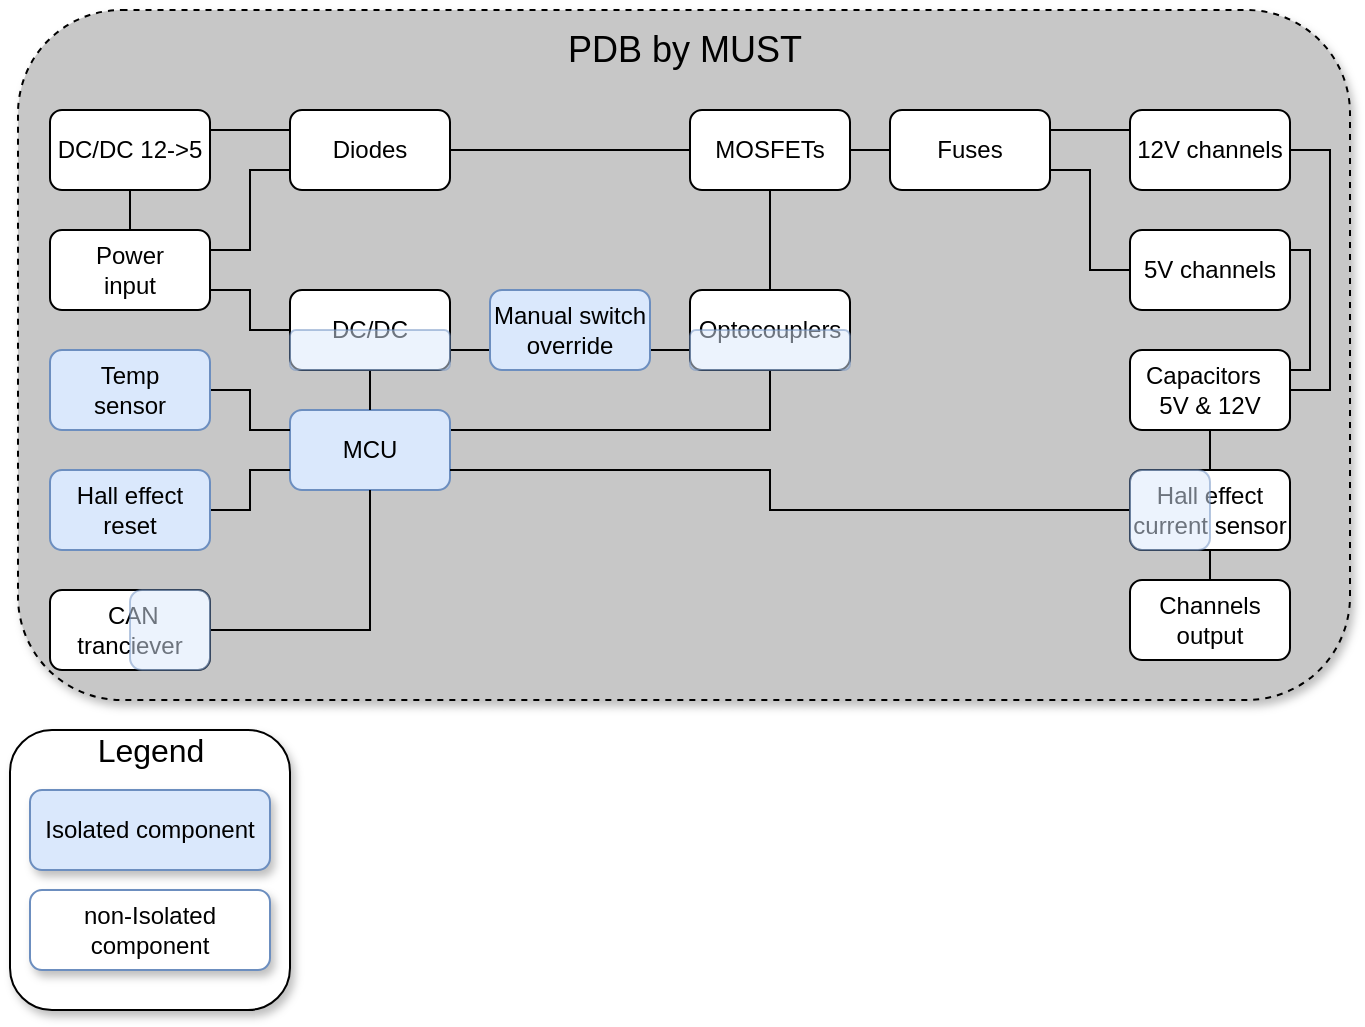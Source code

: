 <mxfile version="13.10.2" type="github">
  <diagram id="mOb9kf1dEFKgJrMuP9Ut" name="Page-1">
    <mxGraphModel dx="1422" dy="831" grid="1" gridSize="10" guides="1" tooltips="1" connect="1" arrows="1" fold="1" page="1" pageScale="1" pageWidth="827" pageHeight="1169" math="0" shadow="0">
      <root>
        <mxCell id="0" />
        <mxCell id="1" parent="0" />
        <mxCell id="WhEAyp4Lanr-WaNayqxS-29" value="" style="rounded=1;whiteSpace=wrap;html=1;dashed=1;fillColor=#C7C7C7;shadow=1;" parent="1" vertex="1">
          <mxGeometry x="44" y="260" width="666" height="345" as="geometry" />
        </mxCell>
        <mxCell id="WhEAyp4Lanr-WaNayqxS-4" style="edgeStyle=orthogonalEdgeStyle;rounded=0;orthogonalLoop=1;jettySize=auto;html=1;exitX=1;exitY=0.25;exitDx=0;exitDy=0;entryX=0.5;entryY=1;entryDx=0;entryDy=0;endArrow=none;endFill=0;" parent="1" source="M4zJr3y5VQ9-pN1_80o7-2" target="jy2dtfiHnZVBwJ6IzQmm-30" edge="1">
          <mxGeometry relative="1" as="geometry" />
        </mxCell>
        <mxCell id="M4zJr3y5VQ9-pN1_80o7-2" value="&lt;div&gt;MCU&lt;/div&gt;" style="rounded=1;whiteSpace=wrap;html=1;fillColor=#dae8fc;strokeColor=#6c8ebf;" parent="1" vertex="1">
          <mxGeometry x="180" y="460" width="80" height="40" as="geometry" />
        </mxCell>
        <mxCell id="WhEAyp4Lanr-WaNayqxS-51" style="edgeStyle=orthogonalEdgeStyle;rounded=0;orthogonalLoop=1;jettySize=auto;html=1;exitX=1;exitY=0.25;exitDx=0;exitDy=0;entryX=0;entryY=0.25;entryDx=0;entryDy=0;endArrow=none;endFill=0;" parent="1" source="M4zJr3y5VQ9-pN1_80o7-3" target="M4zJr3y5VQ9-pN1_80o7-14" edge="1">
          <mxGeometry relative="1" as="geometry" />
        </mxCell>
        <mxCell id="WhEAyp4Lanr-WaNayqxS-52" style="edgeStyle=orthogonalEdgeStyle;rounded=0;orthogonalLoop=1;jettySize=auto;html=1;exitX=1;exitY=0.75;exitDx=0;exitDy=0;entryX=0;entryY=0.5;entryDx=0;entryDy=0;endArrow=none;endFill=0;" parent="1" source="M4zJr3y5VQ9-pN1_80o7-3" target="M4zJr3y5VQ9-pN1_80o7-15" edge="1">
          <mxGeometry relative="1" as="geometry" />
        </mxCell>
        <mxCell id="M4zJr3y5VQ9-pN1_80o7-3" value="Fuses" style="rounded=1;whiteSpace=wrap;html=1;" parent="1" vertex="1">
          <mxGeometry x="480" y="310" width="80" height="40" as="geometry" />
        </mxCell>
        <mxCell id="WhEAyp4Lanr-WaNayqxS-26" style="edgeStyle=orthogonalEdgeStyle;rounded=0;orthogonalLoop=1;jettySize=auto;html=1;exitX=0;exitY=0.5;exitDx=0;exitDy=0;entryX=1;entryY=0.75;entryDx=0;entryDy=0;endArrow=none;endFill=0;" parent="1" source="M4zJr3y5VQ9-pN1_80o7-4" target="M4zJr3y5VQ9-pN1_80o7-2" edge="1">
          <mxGeometry relative="1" as="geometry">
            <Array as="points">
              <mxPoint x="420" y="510" />
              <mxPoint x="420" y="490" />
            </Array>
          </mxGeometry>
        </mxCell>
        <mxCell id="-dSVKsSqL4IivNA1f1fU-2" style="edgeStyle=orthogonalEdgeStyle;rounded=0;orthogonalLoop=1;jettySize=auto;html=1;exitX=0.5;exitY=1;exitDx=0;exitDy=0;endArrow=none;endFill=0;entryX=0.5;entryY=0;entryDx=0;entryDy=0;" parent="1" source="M4zJr3y5VQ9-pN1_80o7-4" target="WhEAyp4Lanr-WaNayqxS-17" edge="1">
          <mxGeometry relative="1" as="geometry">
            <mxPoint x="580" y="550" as="targetPoint" />
            <Array as="points">
              <mxPoint x="640" y="540" />
              <mxPoint x="640" y="540" />
            </Array>
          </mxGeometry>
        </mxCell>
        <mxCell id="M4zJr3y5VQ9-pN1_80o7-4" value="&lt;div&gt;Hall effect&lt;/div&gt;&lt;div&gt;current sensor&lt;/div&gt;" style="rounded=1;whiteSpace=wrap;html=1;" parent="1" vertex="1">
          <mxGeometry x="600" y="490" width="80" height="40" as="geometry" />
        </mxCell>
        <mxCell id="WhEAyp4Lanr-WaNayqxS-49" style="edgeStyle=orthogonalEdgeStyle;rounded=0;orthogonalLoop=1;jettySize=auto;html=1;exitX=1;exitY=0.25;exitDx=0;exitDy=0;entryX=0;entryY=0.25;entryDx=0;entryDy=0;endArrow=none;endFill=0;" parent="1" source="M4zJr3y5VQ9-pN1_80o7-6" target="M4zJr3y5VQ9-pN1_80o7-7" edge="1">
          <mxGeometry relative="1" as="geometry" />
        </mxCell>
        <mxCell id="M4zJr3y5VQ9-pN1_80o7-6" value="DC/DC 12-&amp;gt;5" style="rounded=1;whiteSpace=wrap;html=1;" parent="1" vertex="1">
          <mxGeometry x="60" y="310" width="80" height="40" as="geometry" />
        </mxCell>
        <mxCell id="WhEAyp4Lanr-WaNayqxS-54" style="edgeStyle=orthogonalEdgeStyle;rounded=0;orthogonalLoop=1;jettySize=auto;html=1;exitX=1;exitY=0.5;exitDx=0;exitDy=0;entryX=0;entryY=0.5;entryDx=0;entryDy=0;endArrow=none;endFill=0;" parent="1" source="M4zJr3y5VQ9-pN1_80o7-7" target="WhEAyp4Lanr-WaNayqxS-46" edge="1">
          <mxGeometry relative="1" as="geometry" />
        </mxCell>
        <mxCell id="M4zJr3y5VQ9-pN1_80o7-7" value="Diodes" style="rounded=1;whiteSpace=wrap;html=1;" parent="1" vertex="1">
          <mxGeometry x="180" y="310" width="80" height="40" as="geometry" />
        </mxCell>
        <mxCell id="WhEAyp4Lanr-WaNayqxS-53" style="edgeStyle=orthogonalEdgeStyle;rounded=0;orthogonalLoop=1;jettySize=auto;html=1;exitX=0.5;exitY=0;exitDx=0;exitDy=0;entryX=0.5;entryY=1;entryDx=0;entryDy=0;endArrow=none;endFill=0;" parent="1" source="M4zJr3y5VQ9-pN1_80o7-9" target="WhEAyp4Lanr-WaNayqxS-46" edge="1">
          <mxGeometry relative="1" as="geometry" />
        </mxCell>
        <mxCell id="M4zJr3y5VQ9-pN1_80o7-9" value="Optocouplers" style="rounded=1;whiteSpace=wrap;html=1;" parent="1" vertex="1">
          <mxGeometry x="380" y="400" width="80" height="40" as="geometry" />
        </mxCell>
        <mxCell id="WhEAyp4Lanr-WaNayqxS-27" style="edgeStyle=orthogonalEdgeStyle;rounded=0;orthogonalLoop=1;jettySize=auto;html=1;exitX=1;exitY=0.5;exitDx=0;exitDy=0;entryX=0;entryY=0.25;entryDx=0;entryDy=0;endArrow=none;endFill=0;" parent="1" source="M4zJr3y5VQ9-pN1_80o7-10" target="M4zJr3y5VQ9-pN1_80o7-2" edge="1">
          <mxGeometry relative="1" as="geometry" />
        </mxCell>
        <mxCell id="M4zJr3y5VQ9-pN1_80o7-10" value="&lt;div&gt;Temp&lt;/div&gt;&lt;div&gt;sensor&lt;br&gt;&lt;/div&gt;" style="rounded=1;whiteSpace=wrap;html=1;fillColor=#dae8fc;strokeColor=#6c8ebf;" parent="1" vertex="1">
          <mxGeometry x="60" y="430" width="80" height="40" as="geometry" />
        </mxCell>
        <mxCell id="WhEAyp4Lanr-WaNayqxS-3" style="edgeStyle=orthogonalEdgeStyle;rounded=0;orthogonalLoop=1;jettySize=auto;html=1;exitX=0.5;exitY=1;exitDx=0;exitDy=0;entryX=0.5;entryY=0;entryDx=0;entryDy=0;endArrow=none;endFill=0;" parent="1" source="M4zJr3y5VQ9-pN1_80o7-11" target="M4zJr3y5VQ9-pN1_80o7-2" edge="1">
          <mxGeometry relative="1" as="geometry" />
        </mxCell>
        <mxCell id="WhEAyp4Lanr-WaNayqxS-14" style="edgeStyle=orthogonalEdgeStyle;rounded=0;orthogonalLoop=1;jettySize=auto;html=1;exitX=1;exitY=0.5;exitDx=0;exitDy=0;entryX=0;entryY=0.5;entryDx=0;entryDy=0;endArrow=none;endFill=0;" parent="1" source="M4zJr3y5VQ9-pN1_80o7-11" target="WhEAyp4Lanr-WaNayqxS-13" edge="1">
          <mxGeometry relative="1" as="geometry">
            <Array as="points">
              <mxPoint x="260" y="430" />
              <mxPoint x="280" y="430" />
            </Array>
          </mxGeometry>
        </mxCell>
        <mxCell id="M4zJr3y5VQ9-pN1_80o7-11" value="&lt;div&gt;DC/DC&lt;br&gt;&lt;/div&gt;" style="rounded=1;whiteSpace=wrap;html=1;" parent="1" vertex="1">
          <mxGeometry x="180" y="400" width="80" height="40" as="geometry" />
        </mxCell>
        <mxCell id="WhEAyp4Lanr-WaNayqxS-2" style="edgeStyle=orthogonalEdgeStyle;rounded=0;orthogonalLoop=1;jettySize=auto;html=1;exitX=1;exitY=0.75;exitDx=0;exitDy=0;entryX=0;entryY=0.5;entryDx=0;entryDy=0;endArrow=none;endFill=0;" parent="1" source="M4zJr3y5VQ9-pN1_80o7-12" target="M4zJr3y5VQ9-pN1_80o7-11" edge="1">
          <mxGeometry relative="1" as="geometry" />
        </mxCell>
        <mxCell id="WhEAyp4Lanr-WaNayqxS-48" style="edgeStyle=orthogonalEdgeStyle;rounded=0;orthogonalLoop=1;jettySize=auto;html=1;exitX=0.5;exitY=0;exitDx=0;exitDy=0;entryX=0.5;entryY=1;entryDx=0;entryDy=0;endArrow=none;endFill=0;" parent="1" source="M4zJr3y5VQ9-pN1_80o7-12" target="M4zJr3y5VQ9-pN1_80o7-6" edge="1">
          <mxGeometry relative="1" as="geometry" />
        </mxCell>
        <mxCell id="WhEAyp4Lanr-WaNayqxS-50" style="edgeStyle=orthogonalEdgeStyle;rounded=0;orthogonalLoop=1;jettySize=auto;html=1;exitX=1;exitY=0.25;exitDx=0;exitDy=0;entryX=0;entryY=0.75;entryDx=0;entryDy=0;endArrow=none;endFill=0;" parent="1" source="M4zJr3y5VQ9-pN1_80o7-12" target="M4zJr3y5VQ9-pN1_80o7-7" edge="1">
          <mxGeometry relative="1" as="geometry" />
        </mxCell>
        <mxCell id="M4zJr3y5VQ9-pN1_80o7-12" value="&lt;div&gt;Power&lt;/div&gt;&lt;div&gt;input&lt;br&gt;&lt;/div&gt;" style="rounded=1;whiteSpace=wrap;html=1;" parent="1" vertex="1">
          <mxGeometry x="60" y="370" width="80" height="40" as="geometry" />
        </mxCell>
        <mxCell id="WhEAyp4Lanr-WaNayqxS-39" style="edgeStyle=orthogonalEdgeStyle;rounded=0;orthogonalLoop=1;jettySize=auto;html=1;exitX=1;exitY=0.5;exitDx=0;exitDy=0;entryX=1;entryY=0.5;entryDx=0;entryDy=0;endArrow=none;endFill=0;" parent="1" source="M4zJr3y5VQ9-pN1_80o7-14" target="WhEAyp4Lanr-WaNayqxS-24" edge="1">
          <mxGeometry relative="1" as="geometry" />
        </mxCell>
        <mxCell id="M4zJr3y5VQ9-pN1_80o7-14" value="12V channels" style="rounded=1;whiteSpace=wrap;html=1;" parent="1" vertex="1">
          <mxGeometry x="600" y="310" width="80" height="40" as="geometry" />
        </mxCell>
        <mxCell id="WhEAyp4Lanr-WaNayqxS-38" style="edgeStyle=orthogonalEdgeStyle;rounded=0;orthogonalLoop=1;jettySize=auto;html=1;exitX=1;exitY=0.5;exitDx=0;exitDy=0;entryX=1;entryY=0.25;entryDx=0;entryDy=0;endArrow=none;endFill=0;" parent="1" source="M4zJr3y5VQ9-pN1_80o7-15" target="WhEAyp4Lanr-WaNayqxS-24" edge="1">
          <mxGeometry relative="1" as="geometry">
            <Array as="points">
              <mxPoint x="680" y="380" />
              <mxPoint x="690" y="380" />
              <mxPoint x="690" y="440" />
            </Array>
          </mxGeometry>
        </mxCell>
        <mxCell id="M4zJr3y5VQ9-pN1_80o7-15" value="5V channels" style="rounded=1;whiteSpace=wrap;html=1;" parent="1" vertex="1">
          <mxGeometry x="600" y="370" width="80" height="40" as="geometry" />
        </mxCell>
        <mxCell id="WhEAyp4Lanr-WaNayqxS-15" style="edgeStyle=orthogonalEdgeStyle;rounded=0;orthogonalLoop=1;jettySize=auto;html=1;exitX=1;exitY=0.75;exitDx=0;exitDy=0;entryX=0;entryY=0.5;entryDx=0;entryDy=0;endArrow=none;endFill=0;" parent="1" source="WhEAyp4Lanr-WaNayqxS-13" target="jy2dtfiHnZVBwJ6IzQmm-30" edge="1">
          <mxGeometry relative="1" as="geometry">
            <Array as="points">
              <mxPoint x="370" y="430" />
              <mxPoint x="370" y="430" />
            </Array>
          </mxGeometry>
        </mxCell>
        <mxCell id="WhEAyp4Lanr-WaNayqxS-13" value="&lt;div&gt;Manual switch override&lt;/div&gt;" style="rounded=1;whiteSpace=wrap;html=1;fillColor=#dae8fc;strokeColor=#6c8ebf;" parent="1" vertex="1">
          <mxGeometry x="280" y="400" width="80" height="40" as="geometry" />
        </mxCell>
        <mxCell id="WhEAyp4Lanr-WaNayqxS-17" value="&lt;div&gt;Channels&lt;/div&gt;&lt;div&gt;output&lt;/div&gt;" style="rounded=1;whiteSpace=wrap;html=1;" parent="1" vertex="1">
          <mxGeometry x="600" y="545" width="80" height="40" as="geometry" />
        </mxCell>
        <mxCell id="WhEAyp4Lanr-WaNayqxS-28" style="edgeStyle=orthogonalEdgeStyle;rounded=0;orthogonalLoop=1;jettySize=auto;html=1;exitX=1;exitY=0.5;exitDx=0;exitDy=0;entryX=0.5;entryY=1;entryDx=0;entryDy=0;endArrow=none;endFill=0;" parent="1" source="WhEAyp4Lanr-WaNayqxS-22" target="M4zJr3y5VQ9-pN1_80o7-2" edge="1">
          <mxGeometry relative="1" as="geometry" />
        </mxCell>
        <mxCell id="WhEAyp4Lanr-WaNayqxS-22" value="&lt;div&gt;&amp;nbsp;CAN tranciever&lt;br&gt;&lt;/div&gt;" style="rounded=1;whiteSpace=wrap;html=1;" parent="1" vertex="1">
          <mxGeometry x="60" y="550" width="80" height="40" as="geometry" />
        </mxCell>
        <mxCell id="-dSVKsSqL4IivNA1f1fU-1" style="edgeStyle=orthogonalEdgeStyle;rounded=0;orthogonalLoop=1;jettySize=auto;html=1;exitX=0.5;exitY=1;exitDx=0;exitDy=0;entryX=0.5;entryY=0;entryDx=0;entryDy=0;endArrow=none;endFill=0;" parent="1" source="WhEAyp4Lanr-WaNayqxS-24" target="M4zJr3y5VQ9-pN1_80o7-4" edge="1">
          <mxGeometry relative="1" as="geometry" />
        </mxCell>
        <mxCell id="WhEAyp4Lanr-WaNayqxS-24" value="&lt;div&gt;Capacitors&amp;nbsp;&amp;nbsp; 5V &amp;amp; 12V&lt;br&gt;&lt;/div&gt;" style="rounded=1;whiteSpace=wrap;html=1;" parent="1" vertex="1">
          <mxGeometry x="600" y="430" width="80" height="40" as="geometry" />
        </mxCell>
        <mxCell id="WhEAyp4Lanr-WaNayqxS-30" value="&lt;font style=&quot;font-size: 18px&quot;&gt;PDB by MUST&lt;/font&gt;" style="text;html=1;align=center;verticalAlign=middle;resizable=0;points=[];autosize=1;" parent="1" vertex="1">
          <mxGeometry x="312" y="270" width="130" height="20" as="geometry" />
        </mxCell>
        <mxCell id="WhEAyp4Lanr-WaNayqxS-32" style="edgeStyle=orthogonalEdgeStyle;rounded=0;orthogonalLoop=1;jettySize=auto;html=1;exitX=1;exitY=0.5;exitDx=0;exitDy=0;entryX=0;entryY=0.75;entryDx=0;entryDy=0;endArrow=none;endFill=0;" parent="1" source="WhEAyp4Lanr-WaNayqxS-31" target="M4zJr3y5VQ9-pN1_80o7-2" edge="1">
          <mxGeometry relative="1" as="geometry" />
        </mxCell>
        <mxCell id="WhEAyp4Lanr-WaNayqxS-31" value="Hall effect reset" style="rounded=1;whiteSpace=wrap;html=1;fillColor=#dae8fc;strokeColor=#6c8ebf;" parent="1" vertex="1">
          <mxGeometry x="60" y="490" width="80" height="40" as="geometry" />
        </mxCell>
        <mxCell id="WhEAyp4Lanr-WaNayqxS-55" style="edgeStyle=orthogonalEdgeStyle;rounded=0;orthogonalLoop=1;jettySize=auto;html=1;exitX=1;exitY=0.5;exitDx=0;exitDy=0;entryX=0;entryY=0.5;entryDx=0;entryDy=0;endArrow=none;endFill=0;" parent="1" source="WhEAyp4Lanr-WaNayqxS-46" target="M4zJr3y5VQ9-pN1_80o7-3" edge="1">
          <mxGeometry relative="1" as="geometry" />
        </mxCell>
        <mxCell id="WhEAyp4Lanr-WaNayqxS-46" value="MOSFETs" style="rounded=1;whiteSpace=wrap;html=1;" parent="1" vertex="1">
          <mxGeometry x="380" y="310" width="80" height="40" as="geometry" />
        </mxCell>
        <mxCell id="jy2dtfiHnZVBwJ6IzQmm-29" value="" style="rounded=1;whiteSpace=wrap;html=1;fillColor=#dae8fc;strokeColor=#6c8ebf;opacity=50;" vertex="1" parent="1">
          <mxGeometry x="100" y="550" width="40" height="40" as="geometry" />
        </mxCell>
        <mxCell id="jy2dtfiHnZVBwJ6IzQmm-30" value="" style="rounded=1;whiteSpace=wrap;html=1;fillColor=#dae8fc;strokeColor=#6c8ebf;glass=0;shadow=0;opacity=50;" vertex="1" parent="1">
          <mxGeometry x="380" y="420" width="80" height="20" as="geometry" />
        </mxCell>
        <mxCell id="jy2dtfiHnZVBwJ6IzQmm-31" value="" style="rounded=1;whiteSpace=wrap;html=1;fillColor=#dae8fc;strokeColor=#6c8ebf;opacity=50;" vertex="1" parent="1">
          <mxGeometry x="600" y="490" width="40" height="40" as="geometry" />
        </mxCell>
        <mxCell id="jy2dtfiHnZVBwJ6IzQmm-32" value="" style="rounded=1;whiteSpace=wrap;html=1;fillColor=#dae8fc;strokeColor=#6c8ebf;glass=0;shadow=0;opacity=50;" vertex="1" parent="1">
          <mxGeometry x="180" y="420" width="80" height="20" as="geometry" />
        </mxCell>
        <mxCell id="jy2dtfiHnZVBwJ6IzQmm-37" value="" style="group" vertex="1" connectable="0" parent="1">
          <mxGeometry x="40" y="620" width="140" height="140" as="geometry" />
        </mxCell>
        <mxCell id="jy2dtfiHnZVBwJ6IzQmm-36" value="" style="rounded=1;whiteSpace=wrap;html=1;shadow=1;glass=0;fillColor=#FFFFFF;" vertex="1" parent="jy2dtfiHnZVBwJ6IzQmm-37">
          <mxGeometry width="140" height="140" as="geometry" />
        </mxCell>
        <mxCell id="jy2dtfiHnZVBwJ6IzQmm-33" value="Isolated component" style="rounded=1;whiteSpace=wrap;html=1;shadow=1;glass=0;fillColor=#dae8fc;strokeColor=#6c8ebf;" vertex="1" parent="jy2dtfiHnZVBwJ6IzQmm-37">
          <mxGeometry x="10" y="30" width="120" height="40" as="geometry" />
        </mxCell>
        <mxCell id="jy2dtfiHnZVBwJ6IzQmm-34" value="&lt;font style=&quot;font-size: 16px&quot;&gt;Legend&lt;/font&gt;" style="text;html=1;align=center;verticalAlign=middle;resizable=0;points=[];autosize=1;" vertex="1" parent="jy2dtfiHnZVBwJ6IzQmm-37">
          <mxGeometry x="35" width="70" height="20" as="geometry" />
        </mxCell>
        <mxCell id="jy2dtfiHnZVBwJ6IzQmm-35" value="non-Isolated component" style="rounded=1;whiteSpace=wrap;html=1;shadow=1;glass=0;strokeColor=#6c8ebf;fillColor=#FFFFFF;" vertex="1" parent="jy2dtfiHnZVBwJ6IzQmm-37">
          <mxGeometry x="10" y="80" width="120" height="40" as="geometry" />
        </mxCell>
      </root>
    </mxGraphModel>
  </diagram>
</mxfile>
